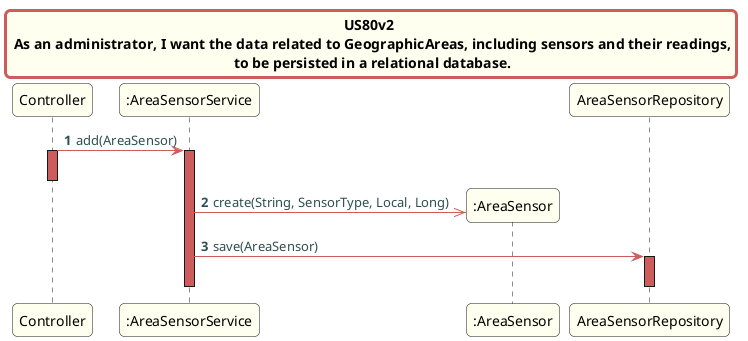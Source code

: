 @startuml
title US015v2 \n REF XML file.
skinparam titleBorderRoundCorner 10
skinparam titleBorderThickness 3
skinparam titleBorderColor indianred
skinparam titleBackgroundColor ivory
skinparam FontName quicksand

skinparam actor {
  BorderColor indianred
  }

skinparam sequence {
  LifeLineBackgroundColor indianred
  ParticipantBackgroundColor ivory
}

skinparam roundcorner 10

skinparam component {
  arrowThickness 1
  ArrowFontName Verdana
  ArrowColor indianred
  ArrowFontColor darkslategrey
}


title US80v2 \n As an administrator, I want the data related to GeographicAreas, including sensors and their readings,\n to be persisted in a relational database.

autonumber

Controller -> ":AreaSensorService": add(AreaSensor)
activate Controller
deactivate Controller
activate ":AreaSensorService"
create ":AreaSensor"

":AreaSensorService" ->> ":AreaSensor": create(String, SensorType, Local, Long)
":AreaSensorService" -> "AreaSensorRepository": save(AreaSensor)
activate "AreaSensorRepository"
deactivate "AreaSensorRepository"
deactivate ":AreaSensorService"


@enduml